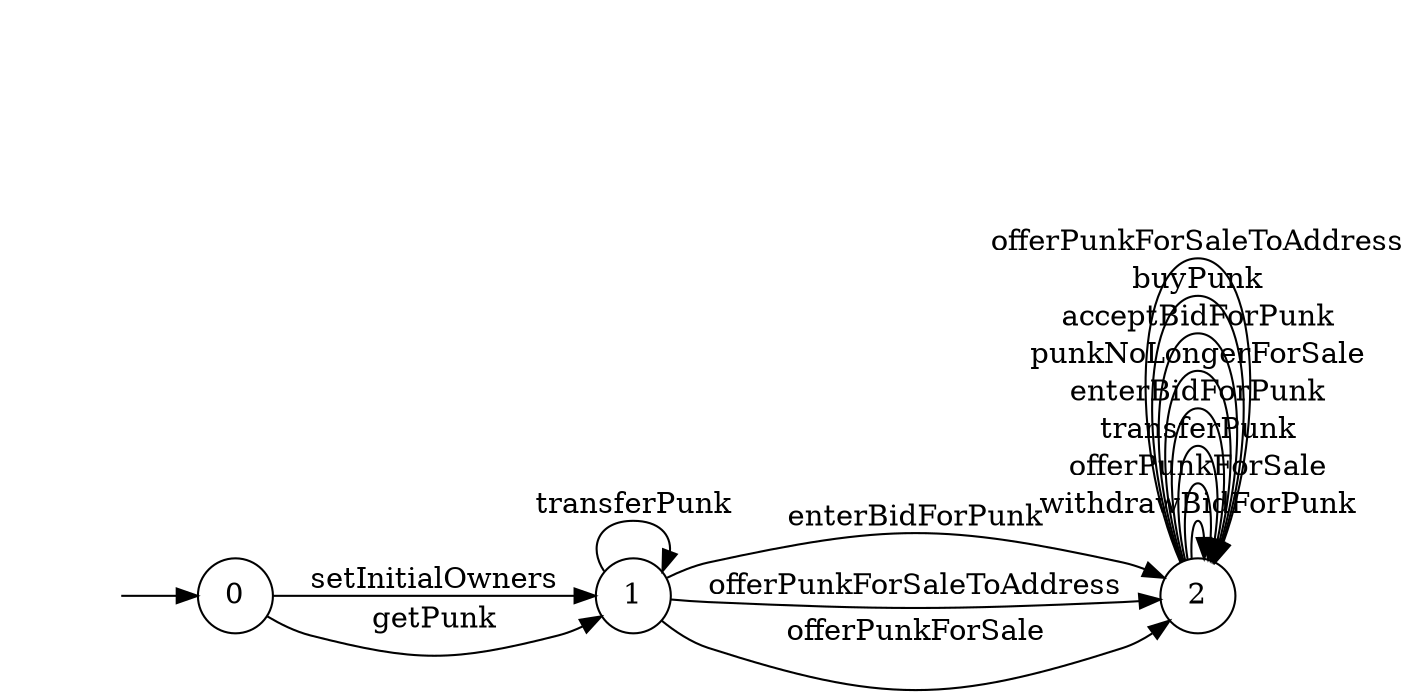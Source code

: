 digraph "Dapp-Automata-data/result/model/0xb47e3cd837ddf8e4c57f05d70ab865de6e193bbb/CryptoPunksMarket/FSM-21.gv.dfa" {
	graph [rankdir=LR]
	"" [label="" shape=plaintext]
	2 [label=2 shape=circle]
	1 [label=1 shape=circle]
	0 [label=0 shape=circle]
	"" -> 0 [label=""]
	0 -> 1 [label=setInitialOwners]
	0 -> 1 [label=getPunk]
	1 -> 1 [label=transferPunk]
	1 -> 2 [label=enterBidForPunk]
	1 -> 2 [label=offerPunkForSaleToAddress]
	1 -> 2 [label=offerPunkForSale]
	2 -> 2 [label=withdrawBidForPunk]
	2 -> 2 [label=offerPunkForSale]
	2 -> 2 [label=transferPunk]
	2 -> 2 [label=enterBidForPunk]
	2 -> 2 [label=punkNoLongerForSale]
	2 -> 2 [label=acceptBidForPunk]
	2 -> 2 [label=buyPunk]
	2 -> 2 [label=offerPunkForSaleToAddress]
}
